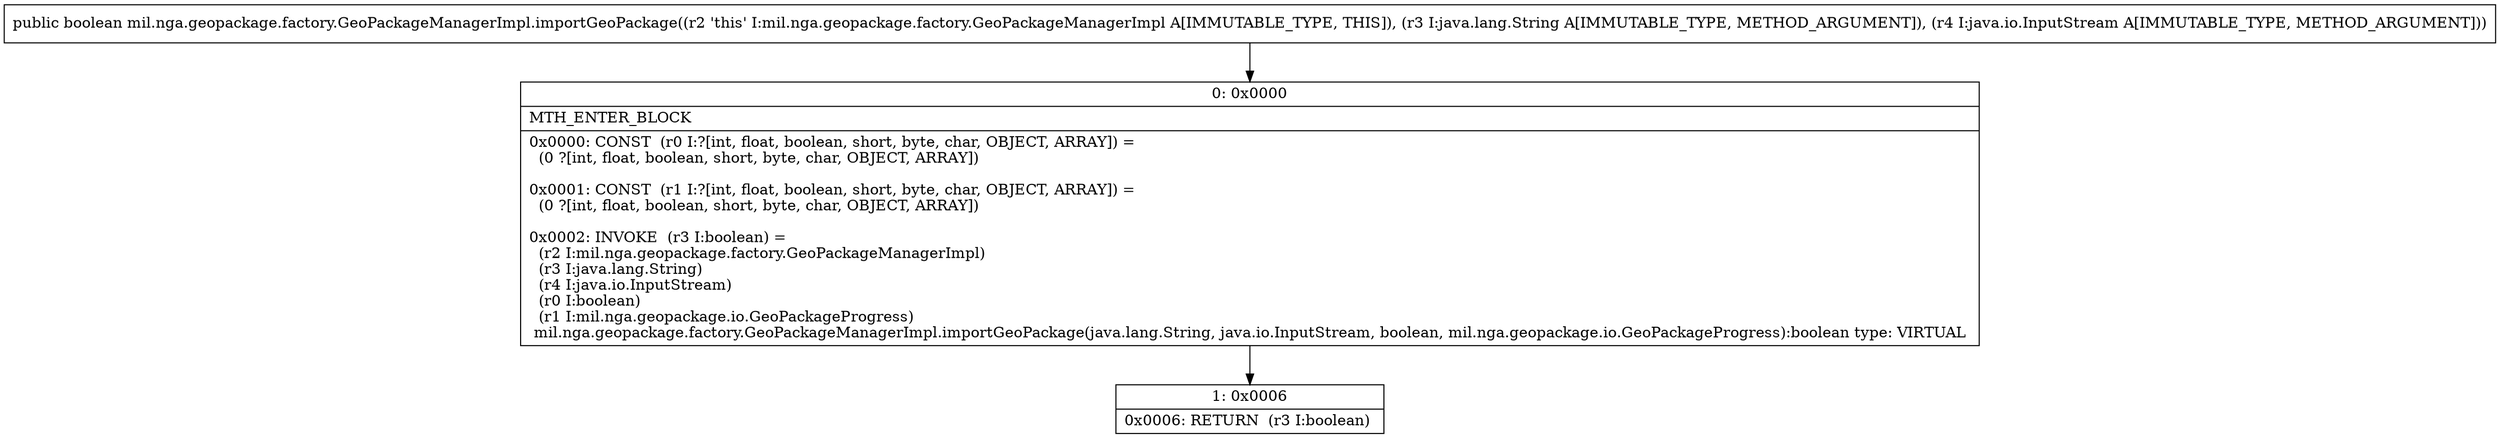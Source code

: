digraph "CFG formil.nga.geopackage.factory.GeoPackageManagerImpl.importGeoPackage(Ljava\/lang\/String;Ljava\/io\/InputStream;)Z" {
Node_0 [shape=record,label="{0\:\ 0x0000|MTH_ENTER_BLOCK\l|0x0000: CONST  (r0 I:?[int, float, boolean, short, byte, char, OBJECT, ARRAY]) = \l  (0 ?[int, float, boolean, short, byte, char, OBJECT, ARRAY])\l \l0x0001: CONST  (r1 I:?[int, float, boolean, short, byte, char, OBJECT, ARRAY]) = \l  (0 ?[int, float, boolean, short, byte, char, OBJECT, ARRAY])\l \l0x0002: INVOKE  (r3 I:boolean) = \l  (r2 I:mil.nga.geopackage.factory.GeoPackageManagerImpl)\l  (r3 I:java.lang.String)\l  (r4 I:java.io.InputStream)\l  (r0 I:boolean)\l  (r1 I:mil.nga.geopackage.io.GeoPackageProgress)\l mil.nga.geopackage.factory.GeoPackageManagerImpl.importGeoPackage(java.lang.String, java.io.InputStream, boolean, mil.nga.geopackage.io.GeoPackageProgress):boolean type: VIRTUAL \l}"];
Node_1 [shape=record,label="{1\:\ 0x0006|0x0006: RETURN  (r3 I:boolean) \l}"];
MethodNode[shape=record,label="{public boolean mil.nga.geopackage.factory.GeoPackageManagerImpl.importGeoPackage((r2 'this' I:mil.nga.geopackage.factory.GeoPackageManagerImpl A[IMMUTABLE_TYPE, THIS]), (r3 I:java.lang.String A[IMMUTABLE_TYPE, METHOD_ARGUMENT]), (r4 I:java.io.InputStream A[IMMUTABLE_TYPE, METHOD_ARGUMENT])) }"];
MethodNode -> Node_0;
Node_0 -> Node_1;
}

